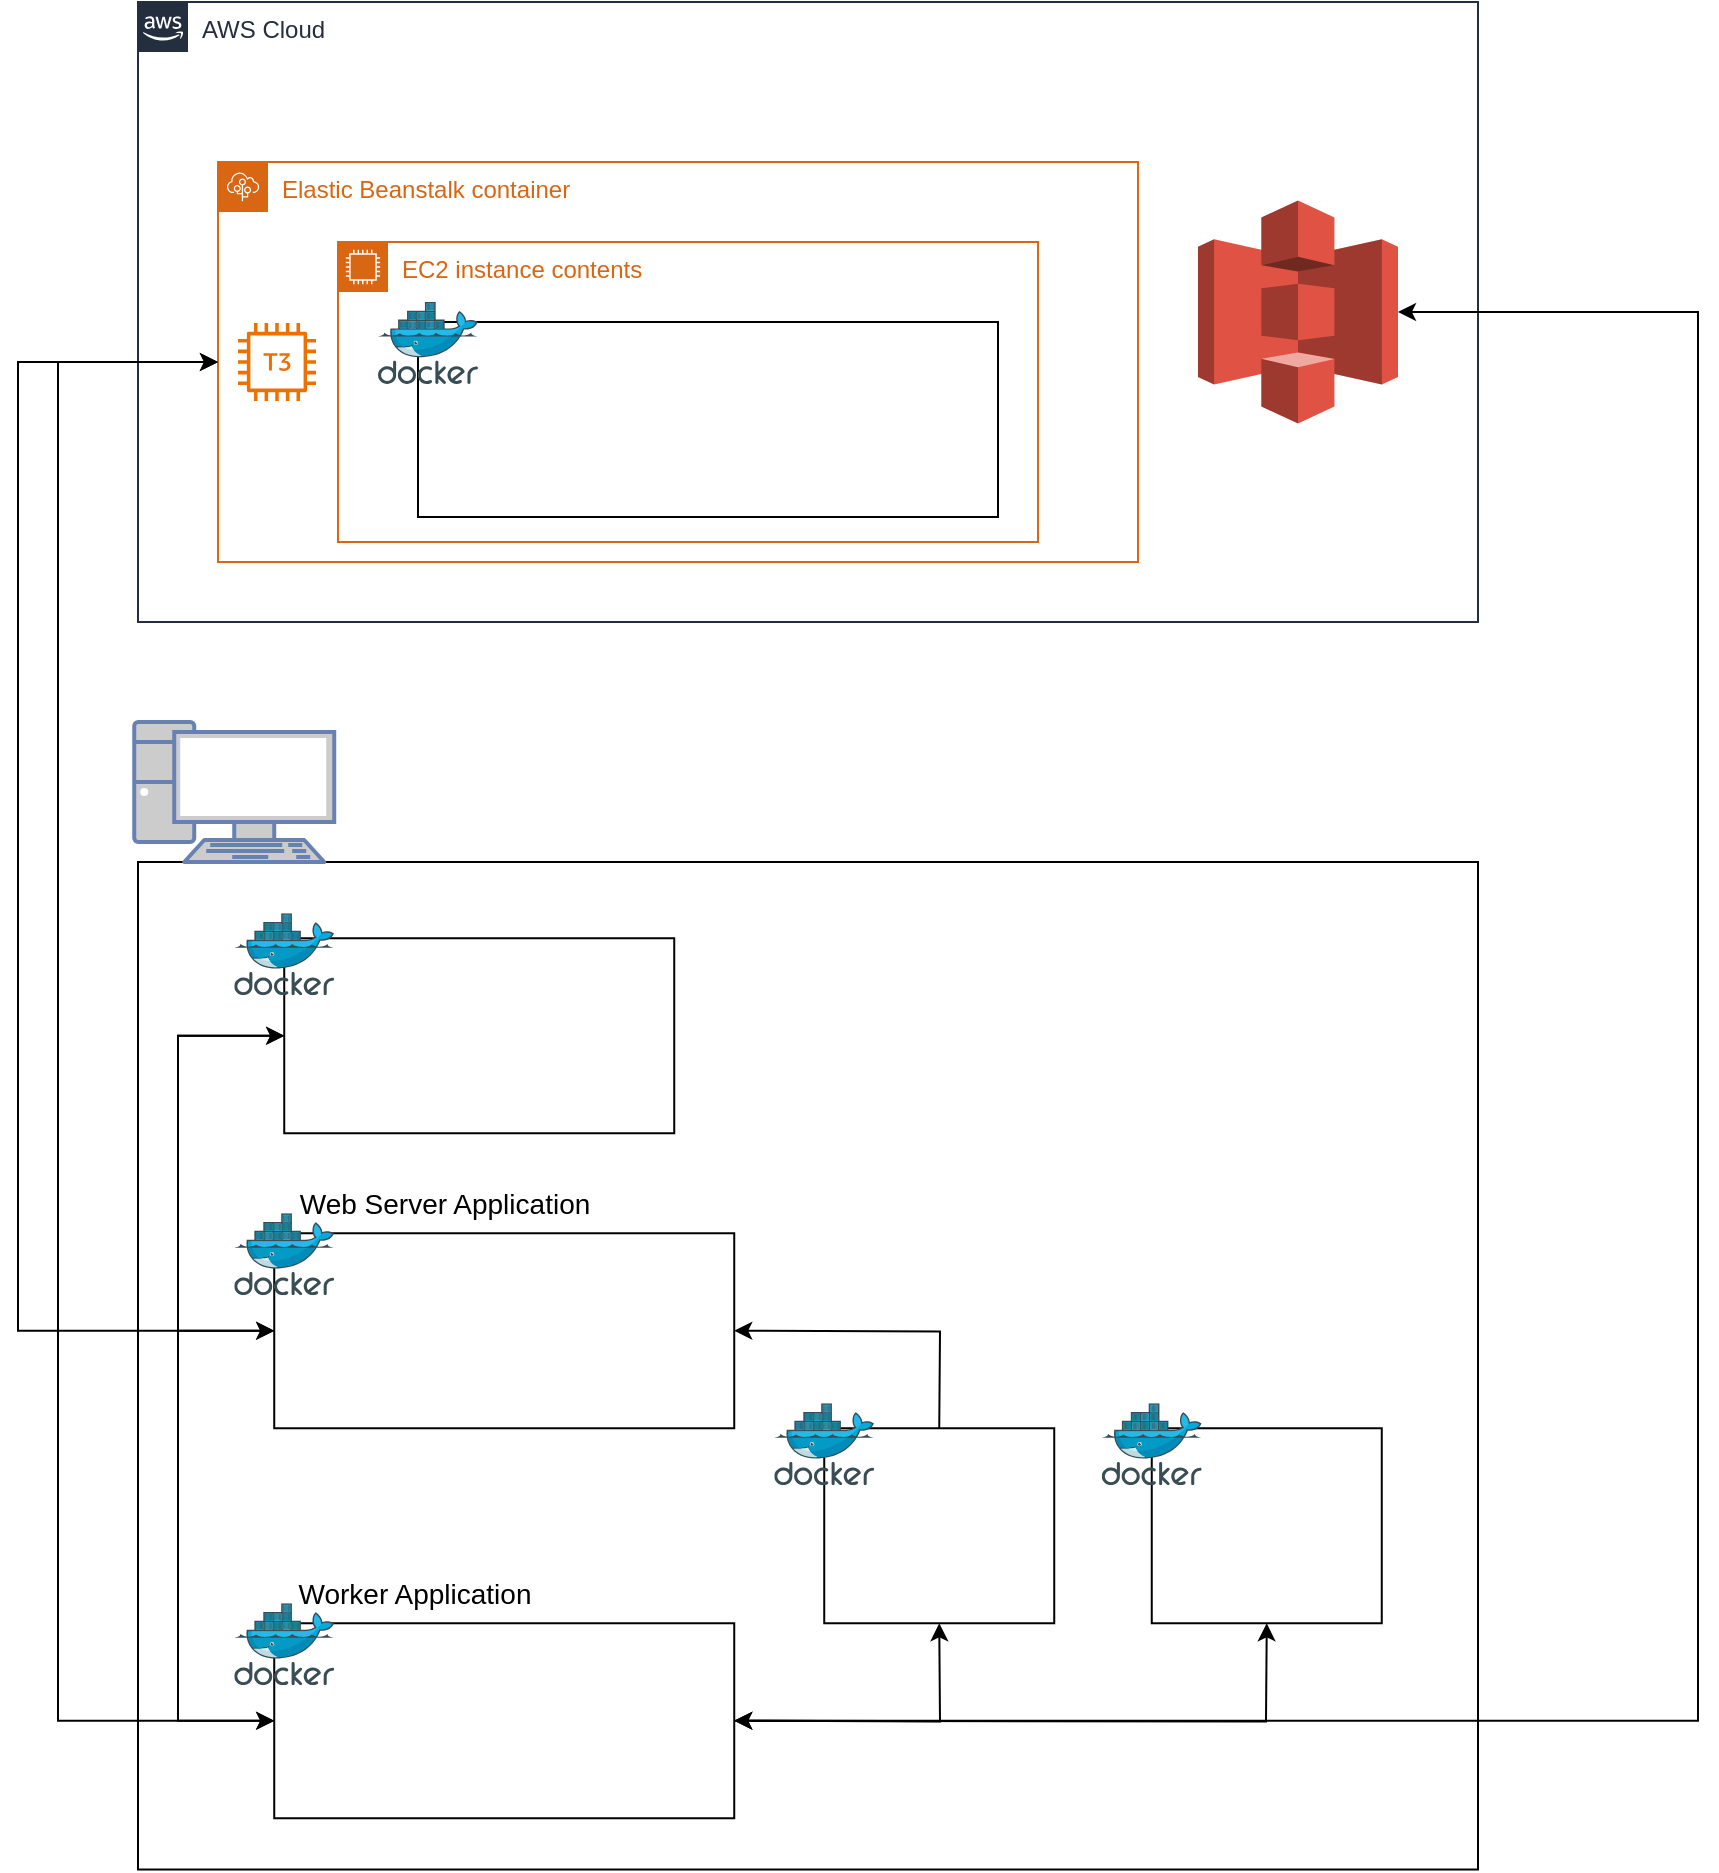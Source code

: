 <mxfile version="23.1.5" type="device">
  <diagram name="페이지-1" id="kESVpRwPVcmqxhYA4HCL">
    <mxGraphModel dx="2913" dy="2243" grid="1" gridSize="10" guides="1" tooltips="1" connect="1" arrows="1" fold="1" page="1" pageScale="1" pageWidth="827" pageHeight="1169" math="0" shadow="0">
      <root>
        <mxCell id="0" />
        <mxCell id="1" parent="0" />
        <mxCell id="7R14jChWNLjdsxdEnZTE-101" value="AWS Cloud" style="points=[[0,0],[0.25,0],[0.5,0],[0.75,0],[1,0],[1,0.25],[1,0.5],[1,0.75],[1,1],[0.75,1],[0.5,1],[0.25,1],[0,1],[0,0.75],[0,0.5],[0,0.25]];outlineConnect=0;gradientColor=none;html=1;whiteSpace=wrap;fontSize=12;fontStyle=0;container=1;pointerEvents=0;collapsible=0;recursiveResize=0;shape=mxgraph.aws4.group;grIcon=mxgraph.aws4.group_aws_cloud_alt;strokeColor=#232F3E;fillColor=none;verticalAlign=top;align=left;spacingLeft=30;fontColor=#232F3E;dashed=0;" vertex="1" parent="1">
          <mxGeometry y="-870" width="670" height="310" as="geometry" />
        </mxCell>
        <mxCell id="7R14jChWNLjdsxdEnZTE-8" value="Elastic Beanstalk container" style="points=[[0,0],[0.25,0],[0.5,0],[0.75,0],[1,0],[1,0.25],[1,0.5],[1,0.75],[1,1],[0.75,1],[0.5,1],[0.25,1],[0,1],[0,0.75],[0,0.5],[0,0.25]];outlineConnect=0;gradientColor=none;html=1;whiteSpace=wrap;fontSize=12;fontStyle=0;container=1;pointerEvents=0;collapsible=0;recursiveResize=0;shape=mxgraph.aws4.group;grIcon=mxgraph.aws4.group_elastic_beanstalk;strokeColor=#D86613;fillColor=none;verticalAlign=top;align=left;spacingLeft=30;fontColor=#D86613;dashed=0;" vertex="1" parent="7R14jChWNLjdsxdEnZTE-101">
          <mxGeometry x="40" y="80" width="460" height="200" as="geometry" />
        </mxCell>
        <mxCell id="7R14jChWNLjdsxdEnZTE-9" value="EC2 instance contents" style="points=[[0,0],[0.25,0],[0.5,0],[0.75,0],[1,0],[1,0.25],[1,0.5],[1,0.75],[1,1],[0.75,1],[0.5,1],[0.25,1],[0,1],[0,0.75],[0,0.5],[0,0.25]];outlineConnect=0;gradientColor=none;html=1;whiteSpace=wrap;fontSize=12;fontStyle=0;container=1;pointerEvents=0;collapsible=0;recursiveResize=0;shape=mxgraph.aws4.group;grIcon=mxgraph.aws4.group_ec2_instance_contents;strokeColor=#D86613;fillColor=none;verticalAlign=top;align=left;spacingLeft=30;fontColor=#D86613;dashed=0;" vertex="1" parent="7R14jChWNLjdsxdEnZTE-8">
          <mxGeometry x="60" y="40" width="350" height="150" as="geometry" />
        </mxCell>
        <mxCell id="7R14jChWNLjdsxdEnZTE-10" value="" style="rounded=0;whiteSpace=wrap;html=1;" vertex="1" parent="7R14jChWNLjdsxdEnZTE-9">
          <mxGeometry x="40" y="40" width="290" height="97.5" as="geometry" />
        </mxCell>
        <mxCell id="7R14jChWNLjdsxdEnZTE-11" value="" style="shape=image;verticalLabelPosition=bottom;labelBackgroundColor=default;verticalAlign=top;aspect=fixed;imageAspect=0;image=https://download.logo.wine/logo/Ruby_on_Rails/Ruby_on_Rails-Logo.wine.png;" vertex="1" parent="7R14jChWNLjdsxdEnZTE-9">
          <mxGeometry x="50" y="48.75" width="120" height="80" as="geometry" />
        </mxCell>
        <mxCell id="7R14jChWNLjdsxdEnZTE-12" value="" style="image;sketch=0;aspect=fixed;html=1;points=[];align=center;fontSize=12;image=img/lib/mscae/Docker.svg;" vertex="1" parent="7R14jChWNLjdsxdEnZTE-9">
          <mxGeometry x="20" y="30" width="50" height="41" as="geometry" />
        </mxCell>
        <mxCell id="7R14jChWNLjdsxdEnZTE-13" value="" style="shape=image;verticalLabelPosition=bottom;labelBackgroundColor=default;verticalAlign=top;aspect=fixed;imageAspect=0;image=https://upload.wikimedia.org/wikipedia/commons/thumb/2/29/Postgresql_elephant.svg/993px-Postgresql_elephant.svg.png;" vertex="1" parent="7R14jChWNLjdsxdEnZTE-9">
          <mxGeometry x="180" y="63.13" width="49.7" height="51.25" as="geometry" />
        </mxCell>
        <mxCell id="7R14jChWNLjdsxdEnZTE-14" value="" style="shape=image;verticalLabelPosition=bottom;labelBackgroundColor=default;verticalAlign=top;aspect=fixed;imageAspect=0;image=https://cdn.freebiesupply.com/logos/large/2x/rabbitmq-logo-png-transparent.png;" vertex="1" parent="7R14jChWNLjdsxdEnZTE-9">
          <mxGeometry x="270" y="64.38" width="47.25" height="50" as="geometry" />
        </mxCell>
        <mxCell id="7R14jChWNLjdsxdEnZTE-15" value="" style="sketch=0;outlineConnect=0;fontColor=#232F3E;gradientColor=none;fillColor=#ED7100;strokeColor=none;dashed=0;verticalLabelPosition=bottom;verticalAlign=top;align=center;html=1;fontSize=12;fontStyle=0;aspect=fixed;pointerEvents=1;shape=mxgraph.aws4.t3_instance;" vertex="1" parent="7R14jChWNLjdsxdEnZTE-8">
          <mxGeometry x="10" y="80.5" width="39" height="39" as="geometry" />
        </mxCell>
        <mxCell id="7R14jChWNLjdsxdEnZTE-102" value="" style="outlineConnect=0;dashed=0;verticalLabelPosition=bottom;verticalAlign=top;align=center;html=1;shape=mxgraph.aws3.s3;fillColor=#E05243;gradientColor=none;" vertex="1" parent="7R14jChWNLjdsxdEnZTE-101">
          <mxGeometry x="530" y="99.25" width="100" height="111.5" as="geometry" />
        </mxCell>
        <mxCell id="7R14jChWNLjdsxdEnZTE-169" value="" style="rounded=0;whiteSpace=wrap;html=1;fillColor=none;" vertex="1" parent="1">
          <mxGeometry y="-440" width="670" height="503.76" as="geometry" />
        </mxCell>
        <mxCell id="7R14jChWNLjdsxdEnZTE-114" value="" style="rounded=0;whiteSpace=wrap;html=1;" vertex="1" parent="1">
          <mxGeometry x="68.12" y="-254.37" width="230" height="97.5" as="geometry" />
        </mxCell>
        <mxCell id="7R14jChWNLjdsxdEnZTE-116" value="" style="image;sketch=0;aspect=fixed;html=1;points=[];align=center;fontSize=12;image=img/lib/mscae/Docker.svg;" vertex="1" parent="1">
          <mxGeometry x="48.12" y="-264.37" width="50" height="41" as="geometry" />
        </mxCell>
        <mxCell id="7R14jChWNLjdsxdEnZTE-129" value="" style="shape=image;verticalLabelPosition=bottom;labelBackgroundColor=default;verticalAlign=top;aspect=fixed;imageAspect=0;image=https://uxwing.com/wp-content/themes/uxwing/download/brands-and-social-media/nest-js-icon.png;" vertex="1" parent="1">
          <mxGeometry x="108.12" y="-240.62" width="70" height="70" as="geometry" />
        </mxCell>
        <mxCell id="7R14jChWNLjdsxdEnZTE-131" value="" style="shape=image;verticalLabelPosition=bottom;labelBackgroundColor=default;verticalAlign=top;aspect=fixed;imageAspect=0;image=https://seeklogo.com/images/P/prisma-logo-3805665B69-seeklogo.com.png;" vertex="1" parent="1">
          <mxGeometry x="218.12" y="-240.62" width="57.87" height="70" as="geometry" />
        </mxCell>
        <mxCell id="7R14jChWNLjdsxdEnZTE-144" value="" style="rounded=0;whiteSpace=wrap;html=1;" vertex="1" parent="1">
          <mxGeometry x="68.12" y="-59.37" width="230" height="97.5" as="geometry" />
        </mxCell>
        <mxCell id="7R14jChWNLjdsxdEnZTE-145" value="" style="image;sketch=0;aspect=fixed;html=1;points=[];align=center;fontSize=12;image=img/lib/mscae/Docker.svg;" vertex="1" parent="1">
          <mxGeometry x="48.12" y="-69.37" width="50" height="41" as="geometry" />
        </mxCell>
        <mxCell id="7R14jChWNLjdsxdEnZTE-146" value="" style="shape=image;verticalLabelPosition=bottom;labelBackgroundColor=default;verticalAlign=top;aspect=fixed;imageAspect=0;image=https://uxwing.com/wp-content/themes/uxwing/download/brands-and-social-media/nest-js-icon.png;" vertex="1" parent="1">
          <mxGeometry x="108.12" y="-45.62" width="70" height="70" as="geometry" />
        </mxCell>
        <mxCell id="7R14jChWNLjdsxdEnZTE-147" value="" style="shape=image;verticalLabelPosition=bottom;labelBackgroundColor=default;verticalAlign=top;aspect=fixed;imageAspect=0;image=https://seeklogo.com/images/P/prisma-logo-3805665B69-seeklogo.com.png;" vertex="1" parent="1">
          <mxGeometry x="218.12" y="-45.62" width="57.87" height="70" as="geometry" />
        </mxCell>
        <mxCell id="7R14jChWNLjdsxdEnZTE-148" value="&lt;font style=&quot;font-size: 14px;&quot;&gt;Worker Application&lt;/font&gt;" style="text;html=1;align=center;verticalAlign=middle;resizable=0;points=[];autosize=1;strokeColor=none;fillColor=none;" vertex="1" parent="1">
          <mxGeometry x="68.12" y="-89.37" width="140" height="30" as="geometry" />
        </mxCell>
        <mxCell id="7R14jChWNLjdsxdEnZTE-149" value="&lt;font style=&quot;font-size: 14px;&quot;&gt;Web Server Application&lt;/font&gt;" style="text;html=1;align=center;verticalAlign=middle;resizable=0;points=[];autosize=1;strokeColor=none;fillColor=none;" vertex="1" parent="1">
          <mxGeometry x="68.12" y="-284.37" width="170" height="30" as="geometry" />
        </mxCell>
        <mxCell id="7R14jChWNLjdsxdEnZTE-150" value="" style="rounded=0;whiteSpace=wrap;html=1;" vertex="1" parent="1">
          <mxGeometry x="343.12" y="-156.87" width="115" height="97.5" as="geometry" />
        </mxCell>
        <mxCell id="7R14jChWNLjdsxdEnZTE-151" value="" style="image;sketch=0;aspect=fixed;html=1;points=[];align=center;fontSize=12;image=img/lib/mscae/Docker.svg;" vertex="1" parent="1">
          <mxGeometry x="318.12" y="-169.37" width="50" height="41" as="geometry" />
        </mxCell>
        <mxCell id="7R14jChWNLjdsxdEnZTE-156" value="" style="shape=image;verticalLabelPosition=bottom;labelBackgroundColor=default;verticalAlign=top;aspect=fixed;imageAspect=0;image=https://cdn.freebiesupply.com/logos/large/2x/rabbitmq-logo-png-transparent.png;" vertex="1" parent="1">
          <mxGeometry x="370.5" y="-140" width="60.24" height="63.75" as="geometry" />
        </mxCell>
        <mxCell id="7R14jChWNLjdsxdEnZTE-160" value="" style="rounded=0;whiteSpace=wrap;html=1;" vertex="1" parent="1">
          <mxGeometry x="73.12" y="-401.87" width="195" height="97.5" as="geometry" />
        </mxCell>
        <mxCell id="7R14jChWNLjdsxdEnZTE-161" value="" style="image;sketch=0;aspect=fixed;html=1;points=[];align=center;fontSize=12;image=img/lib/mscae/Docker.svg;" vertex="1" parent="1">
          <mxGeometry x="48.12" y="-414.37" width="50" height="41" as="geometry" />
        </mxCell>
        <mxCell id="7R14jChWNLjdsxdEnZTE-163" value="" style="shape=image;verticalLabelPosition=bottom;labelBackgroundColor=default;verticalAlign=top;aspect=fixed;imageAspect=0;image=https://upload.wikimedia.org/wikipedia/labs/8/8e/Mysql_logo.png;" vertex="1" parent="1">
          <mxGeometry x="102.87" y="-388.13" width="135.5" height="70" as="geometry" />
        </mxCell>
        <mxCell id="7R14jChWNLjdsxdEnZTE-166" value="" style="rounded=0;whiteSpace=wrap;html=1;" vertex="1" parent="1">
          <mxGeometry x="506.88" y="-156.87" width="115" height="97.5" as="geometry" />
        </mxCell>
        <mxCell id="7R14jChWNLjdsxdEnZTE-167" value="" style="image;sketch=0;aspect=fixed;html=1;points=[];align=center;fontSize=12;image=img/lib/mscae/Docker.svg;" vertex="1" parent="1">
          <mxGeometry x="481.88" y="-169.37" width="50" height="41" as="geometry" />
        </mxCell>
        <mxCell id="7R14jChWNLjdsxdEnZTE-165" value="" style="shape=image;verticalLabelPosition=bottom;labelBackgroundColor=default;verticalAlign=top;aspect=fixed;imageAspect=0;image=https://cdn.icon-icons.com/icons2/2415/PNG/512/redis_plain_logo_icon_146366.png;" vertex="1" parent="1">
          <mxGeometry x="527.5" y="-145.01" width="73.76" height="73.76" as="geometry" />
        </mxCell>
        <mxCell id="7R14jChWNLjdsxdEnZTE-170" value="" style="endArrow=classic;html=1;rounded=0;exitX=1;exitY=0.5;exitDx=0;exitDy=0;entryX=0.5;entryY=1;entryDx=0;entryDy=0;" edge="1" parent="1" source="7R14jChWNLjdsxdEnZTE-144" target="7R14jChWNLjdsxdEnZTE-150">
          <mxGeometry width="50" height="50" relative="1" as="geometry">
            <mxPoint x="385" y="-276.24" as="sourcePoint" />
            <mxPoint x="435" y="-326.24" as="targetPoint" />
            <Array as="points">
              <mxPoint x="401" y="-10.24" />
            </Array>
          </mxGeometry>
        </mxCell>
        <mxCell id="7R14jChWNLjdsxdEnZTE-171" value="" style="endArrow=classic;html=1;rounded=0;exitX=0.5;exitY=0;exitDx=0;exitDy=0;entryX=1;entryY=0.5;entryDx=0;entryDy=0;" edge="1" parent="1" source="7R14jChWNLjdsxdEnZTE-150" target="7R14jChWNLjdsxdEnZTE-114">
          <mxGeometry width="50" height="50" relative="1" as="geometry">
            <mxPoint x="385" y="-276.24" as="sourcePoint" />
            <mxPoint x="435" y="-326.24" as="targetPoint" />
            <Array as="points">
              <mxPoint x="401" y="-205.24" />
            </Array>
          </mxGeometry>
        </mxCell>
        <mxCell id="7R14jChWNLjdsxdEnZTE-172" value="" style="endArrow=classic;startArrow=classic;html=1;rounded=0;exitX=1;exitY=0.5;exitDx=0;exitDy=0;entryX=0.5;entryY=1;entryDx=0;entryDy=0;" edge="1" parent="1" source="7R14jChWNLjdsxdEnZTE-144" target="7R14jChWNLjdsxdEnZTE-166">
          <mxGeometry width="50" height="50" relative="1" as="geometry">
            <mxPoint x="465" y="21.63" as="sourcePoint" />
            <mxPoint x="515" y="-28.37" as="targetPoint" />
            <Array as="points">
              <mxPoint x="564" y="-10.24" />
            </Array>
          </mxGeometry>
        </mxCell>
        <mxCell id="7R14jChWNLjdsxdEnZTE-173" value="" style="endArrow=classic;startArrow=classic;html=1;rounded=0;exitX=1;exitY=0.5;exitDx=0;exitDy=0;entryX=1;entryY=0.5;entryDx=0;entryDy=0;entryPerimeter=0;edgeStyle=elbowEdgeStyle;" edge="1" parent="1" source="7R14jChWNLjdsxdEnZTE-144" target="7R14jChWNLjdsxdEnZTE-102">
          <mxGeometry width="50" height="50" relative="1" as="geometry">
            <mxPoint x="465.74" y="-55.63" as="sourcePoint" />
            <mxPoint x="750" y="-460" as="targetPoint" />
            <Array as="points">
              <mxPoint x="780" y="-410" />
            </Array>
          </mxGeometry>
        </mxCell>
        <mxCell id="7R14jChWNLjdsxdEnZTE-175" value="" style="endArrow=classic;startArrow=classic;html=1;rounded=0;edgeStyle=elbowEdgeStyle;exitX=0;exitY=0.5;exitDx=0;exitDy=0;entryX=0;entryY=0.5;entryDx=0;entryDy=0;" edge="1" parent="1" source="7R14jChWNLjdsxdEnZTE-144" target="7R14jChWNLjdsxdEnZTE-160">
          <mxGeometry width="50" height="50" relative="1" as="geometry">
            <mxPoint x="230" y="-276.24" as="sourcePoint" />
            <mxPoint x="280" y="-326.24" as="targetPoint" />
            <Array as="points">
              <mxPoint x="20" y="-166.24" />
            </Array>
          </mxGeometry>
        </mxCell>
        <mxCell id="7R14jChWNLjdsxdEnZTE-176" value="" style="endArrow=classic;startArrow=classic;html=1;rounded=0;exitX=0;exitY=0.5;exitDx=0;exitDy=0;edgeStyle=elbowEdgeStyle;entryX=0;entryY=0.5;entryDx=0;entryDy=0;" edge="1" parent="1" source="7R14jChWNLjdsxdEnZTE-114" target="7R14jChWNLjdsxdEnZTE-160">
          <mxGeometry width="50" height="50" relative="1" as="geometry">
            <mxPoint x="230" y="-276.24" as="sourcePoint" />
            <mxPoint x="280" y="-326.24" as="targetPoint" />
            <Array as="points">
              <mxPoint x="20" y="-266.24" />
            </Array>
          </mxGeometry>
        </mxCell>
        <mxCell id="7R14jChWNLjdsxdEnZTE-177" value="" style="endArrow=classic;startArrow=classic;html=1;rounded=0;edgeStyle=elbowEdgeStyle;exitX=0;exitY=0.5;exitDx=0;exitDy=0;entryX=0;entryY=0.5;entryDx=0;entryDy=0;" edge="1" parent="1" source="7R14jChWNLjdsxdEnZTE-144" target="7R14jChWNLjdsxdEnZTE-8">
          <mxGeometry width="50" height="50" relative="1" as="geometry">
            <mxPoint x="170" y="-370" as="sourcePoint" />
            <mxPoint x="220" y="-420" as="targetPoint" />
            <Array as="points">
              <mxPoint x="-40" y="-260" />
            </Array>
          </mxGeometry>
        </mxCell>
        <mxCell id="7R14jChWNLjdsxdEnZTE-178" value="" style="endArrow=classic;startArrow=classic;html=1;rounded=0;exitX=0;exitY=0.5;exitDx=0;exitDy=0;edgeStyle=elbowEdgeStyle;entryX=0;entryY=0.5;entryDx=0;entryDy=0;" edge="1" parent="1" source="7R14jChWNLjdsxdEnZTE-114" target="7R14jChWNLjdsxdEnZTE-8">
          <mxGeometry width="50" height="50" relative="1" as="geometry">
            <mxPoint x="160" y="-370" as="sourcePoint" />
            <mxPoint x="210" y="-420" as="targetPoint" />
            <Array as="points">
              <mxPoint x="-60" y="-480" />
            </Array>
          </mxGeometry>
        </mxCell>
        <mxCell id="7R14jChWNLjdsxdEnZTE-179" value="" style="fontColor=#0066CC;verticalAlign=top;verticalLabelPosition=bottom;labelPosition=center;align=center;html=1;outlineConnect=0;fillColor=#CCCCCC;strokeColor=#6881B3;gradientColor=none;gradientDirection=north;strokeWidth=2;shape=mxgraph.networks.pc;" vertex="1" parent="1">
          <mxGeometry x="-1.88" y="-510" width="100" height="70" as="geometry" />
        </mxCell>
      </root>
    </mxGraphModel>
  </diagram>
</mxfile>
